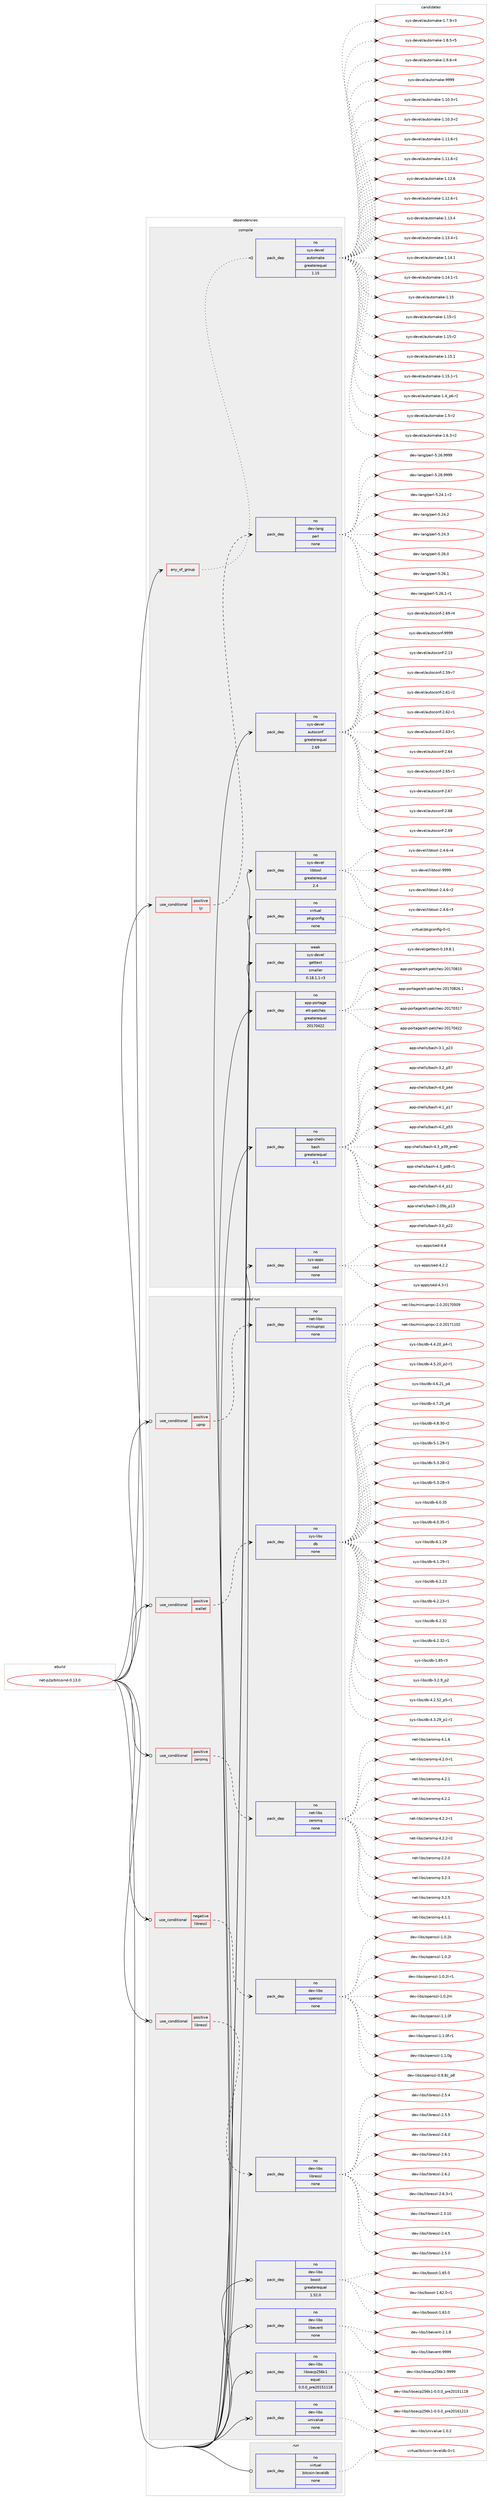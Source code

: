digraph prolog {

# *************
# Graph options
# *************

newrank=true;
concentrate=true;
compound=true;
graph [rankdir=LR,fontname=Helvetica,fontsize=10,ranksep=1.5];#, ranksep=2.5, nodesep=0.2];
edge  [arrowhead=vee];
node  [fontname=Helvetica,fontsize=10];

# **********
# The ebuild
# **********

subgraph cluster_leftcol {
color=gray;
rank=same;
label=<<i>ebuild</i>>;
id [label="net-p2p/bitcoind-0.13.0", color=red, width=4, href="../net-p2p/bitcoind-0.13.0.svg"];
}

# ****************
# The dependencies
# ****************

subgraph cluster_midcol {
color=gray;
label=<<i>dependencies</i>>;
subgraph cluster_compile {
fillcolor="#eeeeee";
style=filled;
label=<<i>compile</i>>;
subgraph any7249 {
dependency434100 [label=<<TABLE BORDER="0" CELLBORDER="1" CELLSPACING="0" CELLPADDING="4"><TR><TD CELLPADDING="10">any_of_group</TD></TR></TABLE>>, shape=none, color=red];subgraph pack319354 {
dependency434101 [label=<<TABLE BORDER="0" CELLBORDER="1" CELLSPACING="0" CELLPADDING="4" WIDTH="220"><TR><TD ROWSPAN="6" CELLPADDING="30">pack_dep</TD></TR><TR><TD WIDTH="110">no</TD></TR><TR><TD>sys-devel</TD></TR><TR><TD>automake</TD></TR><TR><TD>greaterequal</TD></TR><TR><TD>1.15</TD></TR></TABLE>>, shape=none, color=blue];
}
dependency434100:e -> dependency434101:w [weight=20,style="dotted",arrowhead="oinv"];
}
id:e -> dependency434100:w [weight=20,style="solid",arrowhead="vee"];
subgraph cond107266 {
dependency434102 [label=<<TABLE BORDER="0" CELLBORDER="1" CELLSPACING="0" CELLPADDING="4"><TR><TD ROWSPAN="3" CELLPADDING="10">use_conditional</TD></TR><TR><TD>positive</TD></TR><TR><TD>ljr</TD></TR></TABLE>>, shape=none, color=red];
subgraph pack319355 {
dependency434103 [label=<<TABLE BORDER="0" CELLBORDER="1" CELLSPACING="0" CELLPADDING="4" WIDTH="220"><TR><TD ROWSPAN="6" CELLPADDING="30">pack_dep</TD></TR><TR><TD WIDTH="110">no</TD></TR><TR><TD>dev-lang</TD></TR><TR><TD>perl</TD></TR><TR><TD>none</TD></TR><TR><TD></TD></TR></TABLE>>, shape=none, color=blue];
}
dependency434102:e -> dependency434103:w [weight=20,style="dashed",arrowhead="vee"];
}
id:e -> dependency434102:w [weight=20,style="solid",arrowhead="vee"];
subgraph pack319356 {
dependency434104 [label=<<TABLE BORDER="0" CELLBORDER="1" CELLSPACING="0" CELLPADDING="4" WIDTH="220"><TR><TD ROWSPAN="6" CELLPADDING="30">pack_dep</TD></TR><TR><TD WIDTH="110">no</TD></TR><TR><TD>app-portage</TD></TR><TR><TD>elt-patches</TD></TR><TR><TD>greaterequal</TD></TR><TR><TD>20170422</TD></TR></TABLE>>, shape=none, color=blue];
}
id:e -> dependency434104:w [weight=20,style="solid",arrowhead="vee"];
subgraph pack319357 {
dependency434105 [label=<<TABLE BORDER="0" CELLBORDER="1" CELLSPACING="0" CELLPADDING="4" WIDTH="220"><TR><TD ROWSPAN="6" CELLPADDING="30">pack_dep</TD></TR><TR><TD WIDTH="110">no</TD></TR><TR><TD>app-shells</TD></TR><TR><TD>bash</TD></TR><TR><TD>greaterequal</TD></TR><TR><TD>4.1</TD></TR></TABLE>>, shape=none, color=blue];
}
id:e -> dependency434105:w [weight=20,style="solid",arrowhead="vee"];
subgraph pack319358 {
dependency434106 [label=<<TABLE BORDER="0" CELLBORDER="1" CELLSPACING="0" CELLPADDING="4" WIDTH="220"><TR><TD ROWSPAN="6" CELLPADDING="30">pack_dep</TD></TR><TR><TD WIDTH="110">no</TD></TR><TR><TD>sys-apps</TD></TR><TR><TD>sed</TD></TR><TR><TD>none</TD></TR><TR><TD></TD></TR></TABLE>>, shape=none, color=blue];
}
id:e -> dependency434106:w [weight=20,style="solid",arrowhead="vee"];
subgraph pack319359 {
dependency434107 [label=<<TABLE BORDER="0" CELLBORDER="1" CELLSPACING="0" CELLPADDING="4" WIDTH="220"><TR><TD ROWSPAN="6" CELLPADDING="30">pack_dep</TD></TR><TR><TD WIDTH="110">no</TD></TR><TR><TD>sys-devel</TD></TR><TR><TD>autoconf</TD></TR><TR><TD>greaterequal</TD></TR><TR><TD>2.69</TD></TR></TABLE>>, shape=none, color=blue];
}
id:e -> dependency434107:w [weight=20,style="solid",arrowhead="vee"];
subgraph pack319360 {
dependency434108 [label=<<TABLE BORDER="0" CELLBORDER="1" CELLSPACING="0" CELLPADDING="4" WIDTH="220"><TR><TD ROWSPAN="6" CELLPADDING="30">pack_dep</TD></TR><TR><TD WIDTH="110">no</TD></TR><TR><TD>sys-devel</TD></TR><TR><TD>libtool</TD></TR><TR><TD>greaterequal</TD></TR><TR><TD>2.4</TD></TR></TABLE>>, shape=none, color=blue];
}
id:e -> dependency434108:w [weight=20,style="solid",arrowhead="vee"];
subgraph pack319361 {
dependency434109 [label=<<TABLE BORDER="0" CELLBORDER="1" CELLSPACING="0" CELLPADDING="4" WIDTH="220"><TR><TD ROWSPAN="6" CELLPADDING="30">pack_dep</TD></TR><TR><TD WIDTH="110">no</TD></TR><TR><TD>virtual</TD></TR><TR><TD>pkgconfig</TD></TR><TR><TD>none</TD></TR><TR><TD></TD></TR></TABLE>>, shape=none, color=blue];
}
id:e -> dependency434109:w [weight=20,style="solid",arrowhead="vee"];
subgraph pack319362 {
dependency434110 [label=<<TABLE BORDER="0" CELLBORDER="1" CELLSPACING="0" CELLPADDING="4" WIDTH="220"><TR><TD ROWSPAN="6" CELLPADDING="30">pack_dep</TD></TR><TR><TD WIDTH="110">weak</TD></TR><TR><TD>sys-devel</TD></TR><TR><TD>gettext</TD></TR><TR><TD>smaller</TD></TR><TR><TD>0.18.1.1-r3</TD></TR></TABLE>>, shape=none, color=blue];
}
id:e -> dependency434110:w [weight=20,style="solid",arrowhead="vee"];
}
subgraph cluster_compileandrun {
fillcolor="#eeeeee";
style=filled;
label=<<i>compile and run</i>>;
subgraph cond107267 {
dependency434111 [label=<<TABLE BORDER="0" CELLBORDER="1" CELLSPACING="0" CELLPADDING="4"><TR><TD ROWSPAN="3" CELLPADDING="10">use_conditional</TD></TR><TR><TD>negative</TD></TR><TR><TD>libressl</TD></TR></TABLE>>, shape=none, color=red];
subgraph pack319363 {
dependency434112 [label=<<TABLE BORDER="0" CELLBORDER="1" CELLSPACING="0" CELLPADDING="4" WIDTH="220"><TR><TD ROWSPAN="6" CELLPADDING="30">pack_dep</TD></TR><TR><TD WIDTH="110">no</TD></TR><TR><TD>dev-libs</TD></TR><TR><TD>openssl</TD></TR><TR><TD>none</TD></TR><TR><TD></TD></TR></TABLE>>, shape=none, color=blue];
}
dependency434111:e -> dependency434112:w [weight=20,style="dashed",arrowhead="vee"];
}
id:e -> dependency434111:w [weight=20,style="solid",arrowhead="odotvee"];
subgraph cond107268 {
dependency434113 [label=<<TABLE BORDER="0" CELLBORDER="1" CELLSPACING="0" CELLPADDING="4"><TR><TD ROWSPAN="3" CELLPADDING="10">use_conditional</TD></TR><TR><TD>positive</TD></TR><TR><TD>libressl</TD></TR></TABLE>>, shape=none, color=red];
subgraph pack319364 {
dependency434114 [label=<<TABLE BORDER="0" CELLBORDER="1" CELLSPACING="0" CELLPADDING="4" WIDTH="220"><TR><TD ROWSPAN="6" CELLPADDING="30">pack_dep</TD></TR><TR><TD WIDTH="110">no</TD></TR><TR><TD>dev-libs</TD></TR><TR><TD>libressl</TD></TR><TR><TD>none</TD></TR><TR><TD></TD></TR></TABLE>>, shape=none, color=blue];
}
dependency434113:e -> dependency434114:w [weight=20,style="dashed",arrowhead="vee"];
}
id:e -> dependency434113:w [weight=20,style="solid",arrowhead="odotvee"];
subgraph cond107269 {
dependency434115 [label=<<TABLE BORDER="0" CELLBORDER="1" CELLSPACING="0" CELLPADDING="4"><TR><TD ROWSPAN="3" CELLPADDING="10">use_conditional</TD></TR><TR><TD>positive</TD></TR><TR><TD>upnp</TD></TR></TABLE>>, shape=none, color=red];
subgraph pack319365 {
dependency434116 [label=<<TABLE BORDER="0" CELLBORDER="1" CELLSPACING="0" CELLPADDING="4" WIDTH="220"><TR><TD ROWSPAN="6" CELLPADDING="30">pack_dep</TD></TR><TR><TD WIDTH="110">no</TD></TR><TR><TD>net-libs</TD></TR><TR><TD>miniupnpc</TD></TR><TR><TD>none</TD></TR><TR><TD></TD></TR></TABLE>>, shape=none, color=blue];
}
dependency434115:e -> dependency434116:w [weight=20,style="dashed",arrowhead="vee"];
}
id:e -> dependency434115:w [weight=20,style="solid",arrowhead="odotvee"];
subgraph cond107270 {
dependency434117 [label=<<TABLE BORDER="0" CELLBORDER="1" CELLSPACING="0" CELLPADDING="4"><TR><TD ROWSPAN="3" CELLPADDING="10">use_conditional</TD></TR><TR><TD>positive</TD></TR><TR><TD>wallet</TD></TR></TABLE>>, shape=none, color=red];
subgraph pack319366 {
dependency434118 [label=<<TABLE BORDER="0" CELLBORDER="1" CELLSPACING="0" CELLPADDING="4" WIDTH="220"><TR><TD ROWSPAN="6" CELLPADDING="30">pack_dep</TD></TR><TR><TD WIDTH="110">no</TD></TR><TR><TD>sys-libs</TD></TR><TR><TD>db</TD></TR><TR><TD>none</TD></TR><TR><TD></TD></TR></TABLE>>, shape=none, color=blue];
}
dependency434117:e -> dependency434118:w [weight=20,style="dashed",arrowhead="vee"];
}
id:e -> dependency434117:w [weight=20,style="solid",arrowhead="odotvee"];
subgraph cond107271 {
dependency434119 [label=<<TABLE BORDER="0" CELLBORDER="1" CELLSPACING="0" CELLPADDING="4"><TR><TD ROWSPAN="3" CELLPADDING="10">use_conditional</TD></TR><TR><TD>positive</TD></TR><TR><TD>zeromq</TD></TR></TABLE>>, shape=none, color=red];
subgraph pack319367 {
dependency434120 [label=<<TABLE BORDER="0" CELLBORDER="1" CELLSPACING="0" CELLPADDING="4" WIDTH="220"><TR><TD ROWSPAN="6" CELLPADDING="30">pack_dep</TD></TR><TR><TD WIDTH="110">no</TD></TR><TR><TD>net-libs</TD></TR><TR><TD>zeromq</TD></TR><TR><TD>none</TD></TR><TR><TD></TD></TR></TABLE>>, shape=none, color=blue];
}
dependency434119:e -> dependency434120:w [weight=20,style="dashed",arrowhead="vee"];
}
id:e -> dependency434119:w [weight=20,style="solid",arrowhead="odotvee"];
subgraph pack319368 {
dependency434121 [label=<<TABLE BORDER="0" CELLBORDER="1" CELLSPACING="0" CELLPADDING="4" WIDTH="220"><TR><TD ROWSPAN="6" CELLPADDING="30">pack_dep</TD></TR><TR><TD WIDTH="110">no</TD></TR><TR><TD>dev-libs</TD></TR><TR><TD>boost</TD></TR><TR><TD>greaterequal</TD></TR><TR><TD>1.52.0</TD></TR></TABLE>>, shape=none, color=blue];
}
id:e -> dependency434121:w [weight=20,style="solid",arrowhead="odotvee"];
subgraph pack319369 {
dependency434122 [label=<<TABLE BORDER="0" CELLBORDER="1" CELLSPACING="0" CELLPADDING="4" WIDTH="220"><TR><TD ROWSPAN="6" CELLPADDING="30">pack_dep</TD></TR><TR><TD WIDTH="110">no</TD></TR><TR><TD>dev-libs</TD></TR><TR><TD>libevent</TD></TR><TR><TD>none</TD></TR><TR><TD></TD></TR></TABLE>>, shape=none, color=blue];
}
id:e -> dependency434122:w [weight=20,style="solid",arrowhead="odotvee"];
subgraph pack319370 {
dependency434123 [label=<<TABLE BORDER="0" CELLBORDER="1" CELLSPACING="0" CELLPADDING="4" WIDTH="220"><TR><TD ROWSPAN="6" CELLPADDING="30">pack_dep</TD></TR><TR><TD WIDTH="110">no</TD></TR><TR><TD>dev-libs</TD></TR><TR><TD>libsecp256k1</TD></TR><TR><TD>equal</TD></TR><TR><TD>0.0.0_pre20151118</TD></TR></TABLE>>, shape=none, color=blue];
}
id:e -> dependency434123:w [weight=20,style="solid",arrowhead="odotvee"];
subgraph pack319371 {
dependency434124 [label=<<TABLE BORDER="0" CELLBORDER="1" CELLSPACING="0" CELLPADDING="4" WIDTH="220"><TR><TD ROWSPAN="6" CELLPADDING="30">pack_dep</TD></TR><TR><TD WIDTH="110">no</TD></TR><TR><TD>dev-libs</TD></TR><TR><TD>univalue</TD></TR><TR><TD>none</TD></TR><TR><TD></TD></TR></TABLE>>, shape=none, color=blue];
}
id:e -> dependency434124:w [weight=20,style="solid",arrowhead="odotvee"];
}
subgraph cluster_run {
fillcolor="#eeeeee";
style=filled;
label=<<i>run</i>>;
subgraph pack319372 {
dependency434125 [label=<<TABLE BORDER="0" CELLBORDER="1" CELLSPACING="0" CELLPADDING="4" WIDTH="220"><TR><TD ROWSPAN="6" CELLPADDING="30">pack_dep</TD></TR><TR><TD WIDTH="110">no</TD></TR><TR><TD>virtual</TD></TR><TR><TD>bitcoin-leveldb</TD></TR><TR><TD>none</TD></TR><TR><TD></TD></TR></TABLE>>, shape=none, color=blue];
}
id:e -> dependency434125:w [weight=20,style="solid",arrowhead="odot"];
}
}

# **************
# The candidates
# **************

subgraph cluster_choices {
rank=same;
color=gray;
label=<<i>candidates</i>>;

subgraph choice319354 {
color=black;
nodesep=1;
choice11512111545100101118101108479711711611110997107101454946494846514511449 [label="sys-devel/automake-1.10.3-r1", color=red, width=4,href="../sys-devel/automake-1.10.3-r1.svg"];
choice11512111545100101118101108479711711611110997107101454946494846514511450 [label="sys-devel/automake-1.10.3-r2", color=red, width=4,href="../sys-devel/automake-1.10.3-r2.svg"];
choice11512111545100101118101108479711711611110997107101454946494946544511449 [label="sys-devel/automake-1.11.6-r1", color=red, width=4,href="../sys-devel/automake-1.11.6-r1.svg"];
choice11512111545100101118101108479711711611110997107101454946494946544511450 [label="sys-devel/automake-1.11.6-r2", color=red, width=4,href="../sys-devel/automake-1.11.6-r2.svg"];
choice1151211154510010111810110847971171161111099710710145494649504654 [label="sys-devel/automake-1.12.6", color=red, width=4,href="../sys-devel/automake-1.12.6.svg"];
choice11512111545100101118101108479711711611110997107101454946495046544511449 [label="sys-devel/automake-1.12.6-r1", color=red, width=4,href="../sys-devel/automake-1.12.6-r1.svg"];
choice1151211154510010111810110847971171161111099710710145494649514652 [label="sys-devel/automake-1.13.4", color=red, width=4,href="../sys-devel/automake-1.13.4.svg"];
choice11512111545100101118101108479711711611110997107101454946495146524511449 [label="sys-devel/automake-1.13.4-r1", color=red, width=4,href="../sys-devel/automake-1.13.4-r1.svg"];
choice1151211154510010111810110847971171161111099710710145494649524649 [label="sys-devel/automake-1.14.1", color=red, width=4,href="../sys-devel/automake-1.14.1.svg"];
choice11512111545100101118101108479711711611110997107101454946495246494511449 [label="sys-devel/automake-1.14.1-r1", color=red, width=4,href="../sys-devel/automake-1.14.1-r1.svg"];
choice115121115451001011181011084797117116111109971071014549464953 [label="sys-devel/automake-1.15", color=red, width=4,href="../sys-devel/automake-1.15.svg"];
choice1151211154510010111810110847971171161111099710710145494649534511449 [label="sys-devel/automake-1.15-r1", color=red, width=4,href="../sys-devel/automake-1.15-r1.svg"];
choice1151211154510010111810110847971171161111099710710145494649534511450 [label="sys-devel/automake-1.15-r2", color=red, width=4,href="../sys-devel/automake-1.15-r2.svg"];
choice1151211154510010111810110847971171161111099710710145494649534649 [label="sys-devel/automake-1.15.1", color=red, width=4,href="../sys-devel/automake-1.15.1.svg"];
choice11512111545100101118101108479711711611110997107101454946495346494511449 [label="sys-devel/automake-1.15.1-r1", color=red, width=4,href="../sys-devel/automake-1.15.1-r1.svg"];
choice115121115451001011181011084797117116111109971071014549465295112544511450 [label="sys-devel/automake-1.4_p6-r2", color=red, width=4,href="../sys-devel/automake-1.4_p6-r2.svg"];
choice11512111545100101118101108479711711611110997107101454946534511450 [label="sys-devel/automake-1.5-r2", color=red, width=4,href="../sys-devel/automake-1.5-r2.svg"];
choice115121115451001011181011084797117116111109971071014549465446514511450 [label="sys-devel/automake-1.6.3-r2", color=red, width=4,href="../sys-devel/automake-1.6.3-r2.svg"];
choice115121115451001011181011084797117116111109971071014549465546574511451 [label="sys-devel/automake-1.7.9-r3", color=red, width=4,href="../sys-devel/automake-1.7.9-r3.svg"];
choice115121115451001011181011084797117116111109971071014549465646534511453 [label="sys-devel/automake-1.8.5-r5", color=red, width=4,href="../sys-devel/automake-1.8.5-r5.svg"];
choice115121115451001011181011084797117116111109971071014549465746544511452 [label="sys-devel/automake-1.9.6-r4", color=red, width=4,href="../sys-devel/automake-1.9.6-r4.svg"];
choice115121115451001011181011084797117116111109971071014557575757 [label="sys-devel/automake-9999", color=red, width=4,href="../sys-devel/automake-9999.svg"];
dependency434101:e -> choice11512111545100101118101108479711711611110997107101454946494846514511449:w [style=dotted,weight="100"];
dependency434101:e -> choice11512111545100101118101108479711711611110997107101454946494846514511450:w [style=dotted,weight="100"];
dependency434101:e -> choice11512111545100101118101108479711711611110997107101454946494946544511449:w [style=dotted,weight="100"];
dependency434101:e -> choice11512111545100101118101108479711711611110997107101454946494946544511450:w [style=dotted,weight="100"];
dependency434101:e -> choice1151211154510010111810110847971171161111099710710145494649504654:w [style=dotted,weight="100"];
dependency434101:e -> choice11512111545100101118101108479711711611110997107101454946495046544511449:w [style=dotted,weight="100"];
dependency434101:e -> choice1151211154510010111810110847971171161111099710710145494649514652:w [style=dotted,weight="100"];
dependency434101:e -> choice11512111545100101118101108479711711611110997107101454946495146524511449:w [style=dotted,weight="100"];
dependency434101:e -> choice1151211154510010111810110847971171161111099710710145494649524649:w [style=dotted,weight="100"];
dependency434101:e -> choice11512111545100101118101108479711711611110997107101454946495246494511449:w [style=dotted,weight="100"];
dependency434101:e -> choice115121115451001011181011084797117116111109971071014549464953:w [style=dotted,weight="100"];
dependency434101:e -> choice1151211154510010111810110847971171161111099710710145494649534511449:w [style=dotted,weight="100"];
dependency434101:e -> choice1151211154510010111810110847971171161111099710710145494649534511450:w [style=dotted,weight="100"];
dependency434101:e -> choice1151211154510010111810110847971171161111099710710145494649534649:w [style=dotted,weight="100"];
dependency434101:e -> choice11512111545100101118101108479711711611110997107101454946495346494511449:w [style=dotted,weight="100"];
dependency434101:e -> choice115121115451001011181011084797117116111109971071014549465295112544511450:w [style=dotted,weight="100"];
dependency434101:e -> choice11512111545100101118101108479711711611110997107101454946534511450:w [style=dotted,weight="100"];
dependency434101:e -> choice115121115451001011181011084797117116111109971071014549465446514511450:w [style=dotted,weight="100"];
dependency434101:e -> choice115121115451001011181011084797117116111109971071014549465546574511451:w [style=dotted,weight="100"];
dependency434101:e -> choice115121115451001011181011084797117116111109971071014549465646534511453:w [style=dotted,weight="100"];
dependency434101:e -> choice115121115451001011181011084797117116111109971071014549465746544511452:w [style=dotted,weight="100"];
dependency434101:e -> choice115121115451001011181011084797117116111109971071014557575757:w [style=dotted,weight="100"];
}
subgraph choice319355 {
color=black;
nodesep=1;
choice100101118451089711010347112101114108455346505246494511450 [label="dev-lang/perl-5.24.1-r2", color=red, width=4,href="../dev-lang/perl-5.24.1-r2.svg"];
choice10010111845108971101034711210111410845534650524650 [label="dev-lang/perl-5.24.2", color=red, width=4,href="../dev-lang/perl-5.24.2.svg"];
choice10010111845108971101034711210111410845534650524651 [label="dev-lang/perl-5.24.3", color=red, width=4,href="../dev-lang/perl-5.24.3.svg"];
choice10010111845108971101034711210111410845534650544648 [label="dev-lang/perl-5.26.0", color=red, width=4,href="../dev-lang/perl-5.26.0.svg"];
choice10010111845108971101034711210111410845534650544649 [label="dev-lang/perl-5.26.1", color=red, width=4,href="../dev-lang/perl-5.26.1.svg"];
choice100101118451089711010347112101114108455346505446494511449 [label="dev-lang/perl-5.26.1-r1", color=red, width=4,href="../dev-lang/perl-5.26.1-r1.svg"];
choice10010111845108971101034711210111410845534650544657575757 [label="dev-lang/perl-5.26.9999", color=red, width=4,href="../dev-lang/perl-5.26.9999.svg"];
choice10010111845108971101034711210111410845534650564657575757 [label="dev-lang/perl-5.28.9999", color=red, width=4,href="../dev-lang/perl-5.28.9999.svg"];
dependency434103:e -> choice100101118451089711010347112101114108455346505246494511450:w [style=dotted,weight="100"];
dependency434103:e -> choice10010111845108971101034711210111410845534650524650:w [style=dotted,weight="100"];
dependency434103:e -> choice10010111845108971101034711210111410845534650524651:w [style=dotted,weight="100"];
dependency434103:e -> choice10010111845108971101034711210111410845534650544648:w [style=dotted,weight="100"];
dependency434103:e -> choice10010111845108971101034711210111410845534650544649:w [style=dotted,weight="100"];
dependency434103:e -> choice100101118451089711010347112101114108455346505446494511449:w [style=dotted,weight="100"];
dependency434103:e -> choice10010111845108971101034711210111410845534650544657575757:w [style=dotted,weight="100"];
dependency434103:e -> choice10010111845108971101034711210111410845534650564657575757:w [style=dotted,weight="100"];
}
subgraph choice319356 {
color=black;
nodesep=1;
choice97112112451121111141169710310147101108116451129711699104101115455048495548514955 [label="app-portage/elt-patches-20170317", color=red, width=4,href="../app-portage/elt-patches-20170317.svg"];
choice97112112451121111141169710310147101108116451129711699104101115455048495548525050 [label="app-portage/elt-patches-20170422", color=red, width=4,href="../app-portage/elt-patches-20170422.svg"];
choice97112112451121111141169710310147101108116451129711699104101115455048495548564953 [label="app-portage/elt-patches-20170815", color=red, width=4,href="../app-portage/elt-patches-20170815.svg"];
choice971121124511211111411697103101471011081164511297116991041011154550484955485650544649 [label="app-portage/elt-patches-20170826.1", color=red, width=4,href="../app-portage/elt-patches-20170826.1.svg"];
dependency434104:e -> choice97112112451121111141169710310147101108116451129711699104101115455048495548514955:w [style=dotted,weight="100"];
dependency434104:e -> choice97112112451121111141169710310147101108116451129711699104101115455048495548525050:w [style=dotted,weight="100"];
dependency434104:e -> choice97112112451121111141169710310147101108116451129711699104101115455048495548564953:w [style=dotted,weight="100"];
dependency434104:e -> choice971121124511211111411697103101471011081164511297116991041011154550484955485650544649:w [style=dotted,weight="100"];
}
subgraph choice319357 {
color=black;
nodesep=1;
choice9711211245115104101108108115479897115104455046485398951124951 [label="app-shells/bash-2.05b_p13", color=red, width=4,href="../app-shells/bash-2.05b_p13.svg"];
choice971121124511510410110810811547989711510445514648951125050 [label="app-shells/bash-3.0_p22", color=red, width=4,href="../app-shells/bash-3.0_p22.svg"];
choice971121124511510410110810811547989711510445514649951125051 [label="app-shells/bash-3.1_p23", color=red, width=4,href="../app-shells/bash-3.1_p23.svg"];
choice971121124511510410110810811547989711510445514650951125355 [label="app-shells/bash-3.2_p57", color=red, width=4,href="../app-shells/bash-3.2_p57.svg"];
choice971121124511510410110810811547989711510445524648951125252 [label="app-shells/bash-4.0_p44", color=red, width=4,href="../app-shells/bash-4.0_p44.svg"];
choice971121124511510410110810811547989711510445524649951124955 [label="app-shells/bash-4.1_p17", color=red, width=4,href="../app-shells/bash-4.1_p17.svg"];
choice971121124511510410110810811547989711510445524650951125351 [label="app-shells/bash-4.2_p53", color=red, width=4,href="../app-shells/bash-4.2_p53.svg"];
choice9711211245115104101108108115479897115104455246519511251579511211410148 [label="app-shells/bash-4.3_p39_pre0", color=red, width=4,href="../app-shells/bash-4.3_p39_pre0.svg"];
choice9711211245115104101108108115479897115104455246519511252564511449 [label="app-shells/bash-4.3_p48-r1", color=red, width=4,href="../app-shells/bash-4.3_p48-r1.svg"];
choice971121124511510410110810811547989711510445524652951124950 [label="app-shells/bash-4.4_p12", color=red, width=4,href="../app-shells/bash-4.4_p12.svg"];
dependency434105:e -> choice9711211245115104101108108115479897115104455046485398951124951:w [style=dotted,weight="100"];
dependency434105:e -> choice971121124511510410110810811547989711510445514648951125050:w [style=dotted,weight="100"];
dependency434105:e -> choice971121124511510410110810811547989711510445514649951125051:w [style=dotted,weight="100"];
dependency434105:e -> choice971121124511510410110810811547989711510445514650951125355:w [style=dotted,weight="100"];
dependency434105:e -> choice971121124511510410110810811547989711510445524648951125252:w [style=dotted,weight="100"];
dependency434105:e -> choice971121124511510410110810811547989711510445524649951124955:w [style=dotted,weight="100"];
dependency434105:e -> choice971121124511510410110810811547989711510445524650951125351:w [style=dotted,weight="100"];
dependency434105:e -> choice9711211245115104101108108115479897115104455246519511251579511211410148:w [style=dotted,weight="100"];
dependency434105:e -> choice9711211245115104101108108115479897115104455246519511252564511449:w [style=dotted,weight="100"];
dependency434105:e -> choice971121124511510410110810811547989711510445524652951124950:w [style=dotted,weight="100"];
}
subgraph choice319358 {
color=black;
nodesep=1;
choice115121115459711211211547115101100455246504650 [label="sys-apps/sed-4.2.2", color=red, width=4,href="../sys-apps/sed-4.2.2.svg"];
choice115121115459711211211547115101100455246514511449 [label="sys-apps/sed-4.3-r1", color=red, width=4,href="../sys-apps/sed-4.3-r1.svg"];
choice11512111545971121121154711510110045524652 [label="sys-apps/sed-4.4", color=red, width=4,href="../sys-apps/sed-4.4.svg"];
dependency434106:e -> choice115121115459711211211547115101100455246504650:w [style=dotted,weight="100"];
dependency434106:e -> choice115121115459711211211547115101100455246514511449:w [style=dotted,weight="100"];
dependency434106:e -> choice11512111545971121121154711510110045524652:w [style=dotted,weight="100"];
}
subgraph choice319359 {
color=black;
nodesep=1;
choice115121115451001011181011084797117116111991111101024550464951 [label="sys-devel/autoconf-2.13", color=red, width=4,href="../sys-devel/autoconf-2.13.svg"];
choice1151211154510010111810110847971171161119911111010245504653574511455 [label="sys-devel/autoconf-2.59-r7", color=red, width=4,href="../sys-devel/autoconf-2.59-r7.svg"];
choice1151211154510010111810110847971171161119911111010245504654494511450 [label="sys-devel/autoconf-2.61-r2", color=red, width=4,href="../sys-devel/autoconf-2.61-r2.svg"];
choice1151211154510010111810110847971171161119911111010245504654504511449 [label="sys-devel/autoconf-2.62-r1", color=red, width=4,href="../sys-devel/autoconf-2.62-r1.svg"];
choice1151211154510010111810110847971171161119911111010245504654514511449 [label="sys-devel/autoconf-2.63-r1", color=red, width=4,href="../sys-devel/autoconf-2.63-r1.svg"];
choice115121115451001011181011084797117116111991111101024550465452 [label="sys-devel/autoconf-2.64", color=red, width=4,href="../sys-devel/autoconf-2.64.svg"];
choice1151211154510010111810110847971171161119911111010245504654534511449 [label="sys-devel/autoconf-2.65-r1", color=red, width=4,href="../sys-devel/autoconf-2.65-r1.svg"];
choice115121115451001011181011084797117116111991111101024550465455 [label="sys-devel/autoconf-2.67", color=red, width=4,href="../sys-devel/autoconf-2.67.svg"];
choice115121115451001011181011084797117116111991111101024550465456 [label="sys-devel/autoconf-2.68", color=red, width=4,href="../sys-devel/autoconf-2.68.svg"];
choice115121115451001011181011084797117116111991111101024550465457 [label="sys-devel/autoconf-2.69", color=red, width=4,href="../sys-devel/autoconf-2.69.svg"];
choice1151211154510010111810110847971171161119911111010245504654574511452 [label="sys-devel/autoconf-2.69-r4", color=red, width=4,href="../sys-devel/autoconf-2.69-r4.svg"];
choice115121115451001011181011084797117116111991111101024557575757 [label="sys-devel/autoconf-9999", color=red, width=4,href="../sys-devel/autoconf-9999.svg"];
dependency434107:e -> choice115121115451001011181011084797117116111991111101024550464951:w [style=dotted,weight="100"];
dependency434107:e -> choice1151211154510010111810110847971171161119911111010245504653574511455:w [style=dotted,weight="100"];
dependency434107:e -> choice1151211154510010111810110847971171161119911111010245504654494511450:w [style=dotted,weight="100"];
dependency434107:e -> choice1151211154510010111810110847971171161119911111010245504654504511449:w [style=dotted,weight="100"];
dependency434107:e -> choice1151211154510010111810110847971171161119911111010245504654514511449:w [style=dotted,weight="100"];
dependency434107:e -> choice115121115451001011181011084797117116111991111101024550465452:w [style=dotted,weight="100"];
dependency434107:e -> choice1151211154510010111810110847971171161119911111010245504654534511449:w [style=dotted,weight="100"];
dependency434107:e -> choice115121115451001011181011084797117116111991111101024550465455:w [style=dotted,weight="100"];
dependency434107:e -> choice115121115451001011181011084797117116111991111101024550465456:w [style=dotted,weight="100"];
dependency434107:e -> choice115121115451001011181011084797117116111991111101024550465457:w [style=dotted,weight="100"];
dependency434107:e -> choice1151211154510010111810110847971171161119911111010245504654574511452:w [style=dotted,weight="100"];
dependency434107:e -> choice115121115451001011181011084797117116111991111101024557575757:w [style=dotted,weight="100"];
}
subgraph choice319360 {
color=black;
nodesep=1;
choice1151211154510010111810110847108105981161111111084550465246544511450 [label="sys-devel/libtool-2.4.6-r2", color=red, width=4,href="../sys-devel/libtool-2.4.6-r2.svg"];
choice1151211154510010111810110847108105981161111111084550465246544511451 [label="sys-devel/libtool-2.4.6-r3", color=red, width=4,href="../sys-devel/libtool-2.4.6-r3.svg"];
choice1151211154510010111810110847108105981161111111084550465246544511452 [label="sys-devel/libtool-2.4.6-r4", color=red, width=4,href="../sys-devel/libtool-2.4.6-r4.svg"];
choice1151211154510010111810110847108105981161111111084557575757 [label="sys-devel/libtool-9999", color=red, width=4,href="../sys-devel/libtool-9999.svg"];
dependency434108:e -> choice1151211154510010111810110847108105981161111111084550465246544511450:w [style=dotted,weight="100"];
dependency434108:e -> choice1151211154510010111810110847108105981161111111084550465246544511451:w [style=dotted,weight="100"];
dependency434108:e -> choice1151211154510010111810110847108105981161111111084550465246544511452:w [style=dotted,weight="100"];
dependency434108:e -> choice1151211154510010111810110847108105981161111111084557575757:w [style=dotted,weight="100"];
}
subgraph choice319361 {
color=black;
nodesep=1;
choice11810511411611797108471121071039911111010210510345484511449 [label="virtual/pkgconfig-0-r1", color=red, width=4,href="../virtual/pkgconfig-0-r1.svg"];
dependency434109:e -> choice11810511411611797108471121071039911111010210510345484511449:w [style=dotted,weight="100"];
}
subgraph choice319362 {
color=black;
nodesep=1;
choice1151211154510010111810110847103101116116101120116454846495746564649 [label="sys-devel/gettext-0.19.8.1", color=red, width=4,href="../sys-devel/gettext-0.19.8.1.svg"];
dependency434110:e -> choice1151211154510010111810110847103101116116101120116454846495746564649:w [style=dotted,weight="100"];
}
subgraph choice319363 {
color=black;
nodesep=1;
choice1001011184510810598115471111121011101151151084548465746561229511256 [label="dev-libs/openssl-0.9.8z_p8", color=red, width=4,href="../dev-libs/openssl-0.9.8z_p8.svg"];
choice100101118451081059811547111112101110115115108454946484650107 [label="dev-libs/openssl-1.0.2k", color=red, width=4,href="../dev-libs/openssl-1.0.2k.svg"];
choice100101118451081059811547111112101110115115108454946484650108 [label="dev-libs/openssl-1.0.2l", color=red, width=4,href="../dev-libs/openssl-1.0.2l.svg"];
choice1001011184510810598115471111121011101151151084549464846501084511449 [label="dev-libs/openssl-1.0.2l-r1", color=red, width=4,href="../dev-libs/openssl-1.0.2l-r1.svg"];
choice100101118451081059811547111112101110115115108454946484650109 [label="dev-libs/openssl-1.0.2m", color=red, width=4,href="../dev-libs/openssl-1.0.2m.svg"];
choice100101118451081059811547111112101110115115108454946494648102 [label="dev-libs/openssl-1.1.0f", color=red, width=4,href="../dev-libs/openssl-1.1.0f.svg"];
choice1001011184510810598115471111121011101151151084549464946481024511449 [label="dev-libs/openssl-1.1.0f-r1", color=red, width=4,href="../dev-libs/openssl-1.1.0f-r1.svg"];
choice100101118451081059811547111112101110115115108454946494648103 [label="dev-libs/openssl-1.1.0g", color=red, width=4,href="../dev-libs/openssl-1.1.0g.svg"];
dependency434112:e -> choice1001011184510810598115471111121011101151151084548465746561229511256:w [style=dotted,weight="100"];
dependency434112:e -> choice100101118451081059811547111112101110115115108454946484650107:w [style=dotted,weight="100"];
dependency434112:e -> choice100101118451081059811547111112101110115115108454946484650108:w [style=dotted,weight="100"];
dependency434112:e -> choice1001011184510810598115471111121011101151151084549464846501084511449:w [style=dotted,weight="100"];
dependency434112:e -> choice100101118451081059811547111112101110115115108454946484650109:w [style=dotted,weight="100"];
dependency434112:e -> choice100101118451081059811547111112101110115115108454946494648102:w [style=dotted,weight="100"];
dependency434112:e -> choice1001011184510810598115471111121011101151151084549464946481024511449:w [style=dotted,weight="100"];
dependency434112:e -> choice100101118451081059811547111112101110115115108454946494648103:w [style=dotted,weight="100"];
}
subgraph choice319364 {
color=black;
nodesep=1;
choice1001011184510810598115471081059811410111511510845504651464948 [label="dev-libs/libressl-2.3.10", color=red, width=4,href="../dev-libs/libressl-2.3.10.svg"];
choice10010111845108105981154710810598114101115115108455046524653 [label="dev-libs/libressl-2.4.5", color=red, width=4,href="../dev-libs/libressl-2.4.5.svg"];
choice10010111845108105981154710810598114101115115108455046534648 [label="dev-libs/libressl-2.5.0", color=red, width=4,href="../dev-libs/libressl-2.5.0.svg"];
choice10010111845108105981154710810598114101115115108455046534652 [label="dev-libs/libressl-2.5.4", color=red, width=4,href="../dev-libs/libressl-2.5.4.svg"];
choice10010111845108105981154710810598114101115115108455046534653 [label="dev-libs/libressl-2.5.5", color=red, width=4,href="../dev-libs/libressl-2.5.5.svg"];
choice10010111845108105981154710810598114101115115108455046544648 [label="dev-libs/libressl-2.6.0", color=red, width=4,href="../dev-libs/libressl-2.6.0.svg"];
choice10010111845108105981154710810598114101115115108455046544649 [label="dev-libs/libressl-2.6.1", color=red, width=4,href="../dev-libs/libressl-2.6.1.svg"];
choice10010111845108105981154710810598114101115115108455046544650 [label="dev-libs/libressl-2.6.2", color=red, width=4,href="../dev-libs/libressl-2.6.2.svg"];
choice100101118451081059811547108105981141011151151084550465446514511449 [label="dev-libs/libressl-2.6.3-r1", color=red, width=4,href="../dev-libs/libressl-2.6.3-r1.svg"];
dependency434114:e -> choice1001011184510810598115471081059811410111511510845504651464948:w [style=dotted,weight="100"];
dependency434114:e -> choice10010111845108105981154710810598114101115115108455046524653:w [style=dotted,weight="100"];
dependency434114:e -> choice10010111845108105981154710810598114101115115108455046534648:w [style=dotted,weight="100"];
dependency434114:e -> choice10010111845108105981154710810598114101115115108455046534652:w [style=dotted,weight="100"];
dependency434114:e -> choice10010111845108105981154710810598114101115115108455046534653:w [style=dotted,weight="100"];
dependency434114:e -> choice10010111845108105981154710810598114101115115108455046544648:w [style=dotted,weight="100"];
dependency434114:e -> choice10010111845108105981154710810598114101115115108455046544649:w [style=dotted,weight="100"];
dependency434114:e -> choice10010111845108105981154710810598114101115115108455046544650:w [style=dotted,weight="100"];
dependency434114:e -> choice100101118451081059811547108105981141011151151084550465446514511449:w [style=dotted,weight="100"];
}
subgraph choice319365 {
color=black;
nodesep=1;
choice1101011164510810598115471091051101051171121101129945504648465048495548534857 [label="net-libs/miniupnpc-2.0.20170509", color=red, width=4,href="../net-libs/miniupnpc-2.0.20170509.svg"];
choice1101011164510810598115471091051101051171121101129945504648465048495549494850 [label="net-libs/miniupnpc-2.0.20171102", color=red, width=4,href="../net-libs/miniupnpc-2.0.20171102.svg"];
dependency434116:e -> choice1101011164510810598115471091051101051171121101129945504648465048495548534857:w [style=dotted,weight="100"];
dependency434116:e -> choice1101011164510810598115471091051101051171121101129945504648465048495549494850:w [style=dotted,weight="100"];
}
subgraph choice319366 {
color=black;
nodesep=1;
choice1151211154510810598115471009845494656534511451 [label="sys-libs/db-1.85-r3", color=red, width=4,href="../sys-libs/db-1.85-r3.svg"];
choice115121115451081059811547100984551465046579511250 [label="sys-libs/db-3.2.9_p2", color=red, width=4,href="../sys-libs/db-3.2.9_p2.svg"];
choice115121115451081059811547100984552465046535095112534511449 [label="sys-libs/db-4.2.52_p5-r1", color=red, width=4,href="../sys-libs/db-4.2.52_p5-r1.svg"];
choice115121115451081059811547100984552465146505795112494511449 [label="sys-libs/db-4.3.29_p1-r1", color=red, width=4,href="../sys-libs/db-4.3.29_p1-r1.svg"];
choice115121115451081059811547100984552465246504895112524511449 [label="sys-libs/db-4.4.20_p4-r1", color=red, width=4,href="../sys-libs/db-4.4.20_p4-r1.svg"];
choice115121115451081059811547100984552465346504895112504511449 [label="sys-libs/db-4.5.20_p2-r1", color=red, width=4,href="../sys-libs/db-4.5.20_p2-r1.svg"];
choice11512111545108105981154710098455246544650499511252 [label="sys-libs/db-4.6.21_p4", color=red, width=4,href="../sys-libs/db-4.6.21_p4.svg"];
choice11512111545108105981154710098455246554650539511252 [label="sys-libs/db-4.7.25_p4", color=red, width=4,href="../sys-libs/db-4.7.25_p4.svg"];
choice11512111545108105981154710098455246564651484511450 [label="sys-libs/db-4.8.30-r2", color=red, width=4,href="../sys-libs/db-4.8.30-r2.svg"];
choice11512111545108105981154710098455346494650574511449 [label="sys-libs/db-5.1.29-r1", color=red, width=4,href="../sys-libs/db-5.1.29-r1.svg"];
choice11512111545108105981154710098455346514650564511450 [label="sys-libs/db-5.3.28-r2", color=red, width=4,href="../sys-libs/db-5.3.28-r2.svg"];
choice11512111545108105981154710098455346514650564511451 [label="sys-libs/db-5.3.28-r3", color=red, width=4,href="../sys-libs/db-5.3.28-r3.svg"];
choice1151211154510810598115471009845544648465153 [label="sys-libs/db-6.0.35", color=red, width=4,href="../sys-libs/db-6.0.35.svg"];
choice11512111545108105981154710098455446484651534511449 [label="sys-libs/db-6.0.35-r1", color=red, width=4,href="../sys-libs/db-6.0.35-r1.svg"];
choice1151211154510810598115471009845544649465057 [label="sys-libs/db-6.1.29", color=red, width=4,href="../sys-libs/db-6.1.29.svg"];
choice11512111545108105981154710098455446494650574511449 [label="sys-libs/db-6.1.29-r1", color=red, width=4,href="../sys-libs/db-6.1.29-r1.svg"];
choice1151211154510810598115471009845544650465051 [label="sys-libs/db-6.2.23", color=red, width=4,href="../sys-libs/db-6.2.23.svg"];
choice11512111545108105981154710098455446504650514511449 [label="sys-libs/db-6.2.23-r1", color=red, width=4,href="../sys-libs/db-6.2.23-r1.svg"];
choice1151211154510810598115471009845544650465150 [label="sys-libs/db-6.2.32", color=red, width=4,href="../sys-libs/db-6.2.32.svg"];
choice11512111545108105981154710098455446504651504511449 [label="sys-libs/db-6.2.32-r1", color=red, width=4,href="../sys-libs/db-6.2.32-r1.svg"];
dependency434118:e -> choice1151211154510810598115471009845494656534511451:w [style=dotted,weight="100"];
dependency434118:e -> choice115121115451081059811547100984551465046579511250:w [style=dotted,weight="100"];
dependency434118:e -> choice115121115451081059811547100984552465046535095112534511449:w [style=dotted,weight="100"];
dependency434118:e -> choice115121115451081059811547100984552465146505795112494511449:w [style=dotted,weight="100"];
dependency434118:e -> choice115121115451081059811547100984552465246504895112524511449:w [style=dotted,weight="100"];
dependency434118:e -> choice115121115451081059811547100984552465346504895112504511449:w [style=dotted,weight="100"];
dependency434118:e -> choice11512111545108105981154710098455246544650499511252:w [style=dotted,weight="100"];
dependency434118:e -> choice11512111545108105981154710098455246554650539511252:w [style=dotted,weight="100"];
dependency434118:e -> choice11512111545108105981154710098455246564651484511450:w [style=dotted,weight="100"];
dependency434118:e -> choice11512111545108105981154710098455346494650574511449:w [style=dotted,weight="100"];
dependency434118:e -> choice11512111545108105981154710098455346514650564511450:w [style=dotted,weight="100"];
dependency434118:e -> choice11512111545108105981154710098455346514650564511451:w [style=dotted,weight="100"];
dependency434118:e -> choice1151211154510810598115471009845544648465153:w [style=dotted,weight="100"];
dependency434118:e -> choice11512111545108105981154710098455446484651534511449:w [style=dotted,weight="100"];
dependency434118:e -> choice1151211154510810598115471009845544649465057:w [style=dotted,weight="100"];
dependency434118:e -> choice11512111545108105981154710098455446494650574511449:w [style=dotted,weight="100"];
dependency434118:e -> choice1151211154510810598115471009845544650465051:w [style=dotted,weight="100"];
dependency434118:e -> choice11512111545108105981154710098455446504650514511449:w [style=dotted,weight="100"];
dependency434118:e -> choice1151211154510810598115471009845544650465150:w [style=dotted,weight="100"];
dependency434118:e -> choice11512111545108105981154710098455446504651504511449:w [style=dotted,weight="100"];
}
subgraph choice319367 {
color=black;
nodesep=1;
choice110101116451081059811547122101114111109113455046504648 [label="net-libs/zeromq-2.2.0", color=red, width=4,href="../net-libs/zeromq-2.2.0.svg"];
choice110101116451081059811547122101114111109113455146504651 [label="net-libs/zeromq-3.2.3", color=red, width=4,href="../net-libs/zeromq-3.2.3.svg"];
choice110101116451081059811547122101114111109113455146504653 [label="net-libs/zeromq-3.2.5", color=red, width=4,href="../net-libs/zeromq-3.2.5.svg"];
choice110101116451081059811547122101114111109113455246494649 [label="net-libs/zeromq-4.1.1", color=red, width=4,href="../net-libs/zeromq-4.1.1.svg"];
choice110101116451081059811547122101114111109113455246494654 [label="net-libs/zeromq-4.1.6", color=red, width=4,href="../net-libs/zeromq-4.1.6.svg"];
choice1101011164510810598115471221011141111091134552465046484511449 [label="net-libs/zeromq-4.2.0-r1", color=red, width=4,href="../net-libs/zeromq-4.2.0-r1.svg"];
choice110101116451081059811547122101114111109113455246504649 [label="net-libs/zeromq-4.2.1", color=red, width=4,href="../net-libs/zeromq-4.2.1.svg"];
choice110101116451081059811547122101114111109113455246504650 [label="net-libs/zeromq-4.2.2", color=red, width=4,href="../net-libs/zeromq-4.2.2.svg"];
choice1101011164510810598115471221011141111091134552465046504511449 [label="net-libs/zeromq-4.2.2-r1", color=red, width=4,href="../net-libs/zeromq-4.2.2-r1.svg"];
choice1101011164510810598115471221011141111091134552465046504511450 [label="net-libs/zeromq-4.2.2-r2", color=red, width=4,href="../net-libs/zeromq-4.2.2-r2.svg"];
dependency434120:e -> choice110101116451081059811547122101114111109113455046504648:w [style=dotted,weight="100"];
dependency434120:e -> choice110101116451081059811547122101114111109113455146504651:w [style=dotted,weight="100"];
dependency434120:e -> choice110101116451081059811547122101114111109113455146504653:w [style=dotted,weight="100"];
dependency434120:e -> choice110101116451081059811547122101114111109113455246494649:w [style=dotted,weight="100"];
dependency434120:e -> choice110101116451081059811547122101114111109113455246494654:w [style=dotted,weight="100"];
dependency434120:e -> choice1101011164510810598115471221011141111091134552465046484511449:w [style=dotted,weight="100"];
dependency434120:e -> choice110101116451081059811547122101114111109113455246504649:w [style=dotted,weight="100"];
dependency434120:e -> choice110101116451081059811547122101114111109113455246504650:w [style=dotted,weight="100"];
dependency434120:e -> choice1101011164510810598115471221011141111091134552465046504511449:w [style=dotted,weight="100"];
dependency434120:e -> choice1101011164510810598115471221011141111091134552465046504511450:w [style=dotted,weight="100"];
}
subgraph choice319368 {
color=black;
nodesep=1;
choice10010111845108105981154798111111115116454946545046484511449 [label="dev-libs/boost-1.62.0-r1", color=red, width=4,href="../dev-libs/boost-1.62.0-r1.svg"];
choice1001011184510810598115479811111111511645494654514648 [label="dev-libs/boost-1.63.0", color=red, width=4,href="../dev-libs/boost-1.63.0.svg"];
choice1001011184510810598115479811111111511645494654534648 [label="dev-libs/boost-1.65.0", color=red, width=4,href="../dev-libs/boost-1.65.0.svg"];
dependency434121:e -> choice10010111845108105981154798111111115116454946545046484511449:w [style=dotted,weight="100"];
dependency434121:e -> choice1001011184510810598115479811111111511645494654514648:w [style=dotted,weight="100"];
dependency434121:e -> choice1001011184510810598115479811111111511645494654534648:w [style=dotted,weight="100"];
}
subgraph choice319369 {
color=black;
nodesep=1;
choice10010111845108105981154710810598101118101110116455046494656 [label="dev-libs/libevent-2.1.8", color=red, width=4,href="../dev-libs/libevent-2.1.8.svg"];
choice100101118451081059811547108105981011181011101164557575757 [label="dev-libs/libevent-9999", color=red, width=4,href="../dev-libs/libevent-9999.svg"];
dependency434122:e -> choice10010111845108105981154710810598101118101110116455046494656:w [style=dotted,weight="100"];
dependency434122:e -> choice100101118451081059811547108105981011181011101164557575757:w [style=dotted,weight="100"];
}
subgraph choice319370 {
color=black;
nodesep=1;
choice100101118451081059811547108105981151019911250535410749454846484648951121141015048495349494956 [label="dev-libs/libsecp256k1-0.0.0_pre20151118", color=red, width=4,href="../dev-libs/libsecp256k1-0.0.0_pre20151118.svg"];
choice100101118451081059811547108105981151019911250535410749454846484648951121141015048495449504951 [label="dev-libs/libsecp256k1-0.0.0_pre20161213", color=red, width=4,href="../dev-libs/libsecp256k1-0.0.0_pre20161213.svg"];
choice1001011184510810598115471081059811510199112505354107494557575757 [label="dev-libs/libsecp256k1-9999", color=red, width=4,href="../dev-libs/libsecp256k1-9999.svg"];
dependency434123:e -> choice100101118451081059811547108105981151019911250535410749454846484648951121141015048495349494956:w [style=dotted,weight="100"];
dependency434123:e -> choice100101118451081059811547108105981151019911250535410749454846484648951121141015048495449504951:w [style=dotted,weight="100"];
dependency434123:e -> choice1001011184510810598115471081059811510199112505354107494557575757:w [style=dotted,weight="100"];
}
subgraph choice319371 {
color=black;
nodesep=1;
choice10010111845108105981154711711010511897108117101454946484650 [label="dev-libs/univalue-1.0.2", color=red, width=4,href="../dev-libs/univalue-1.0.2.svg"];
dependency434124:e -> choice10010111845108105981154711711010511897108117101454946484650:w [style=dotted,weight="100"];
}
subgraph choice319372 {
color=black;
nodesep=1;
choice11810511411611797108479810511699111105110451081011181011081009845484511449 [label="virtual/bitcoin-leveldb-0-r1", color=red, width=4,href="../virtual/bitcoin-leveldb-0-r1.svg"];
dependency434125:e -> choice11810511411611797108479810511699111105110451081011181011081009845484511449:w [style=dotted,weight="100"];
}
}

}
